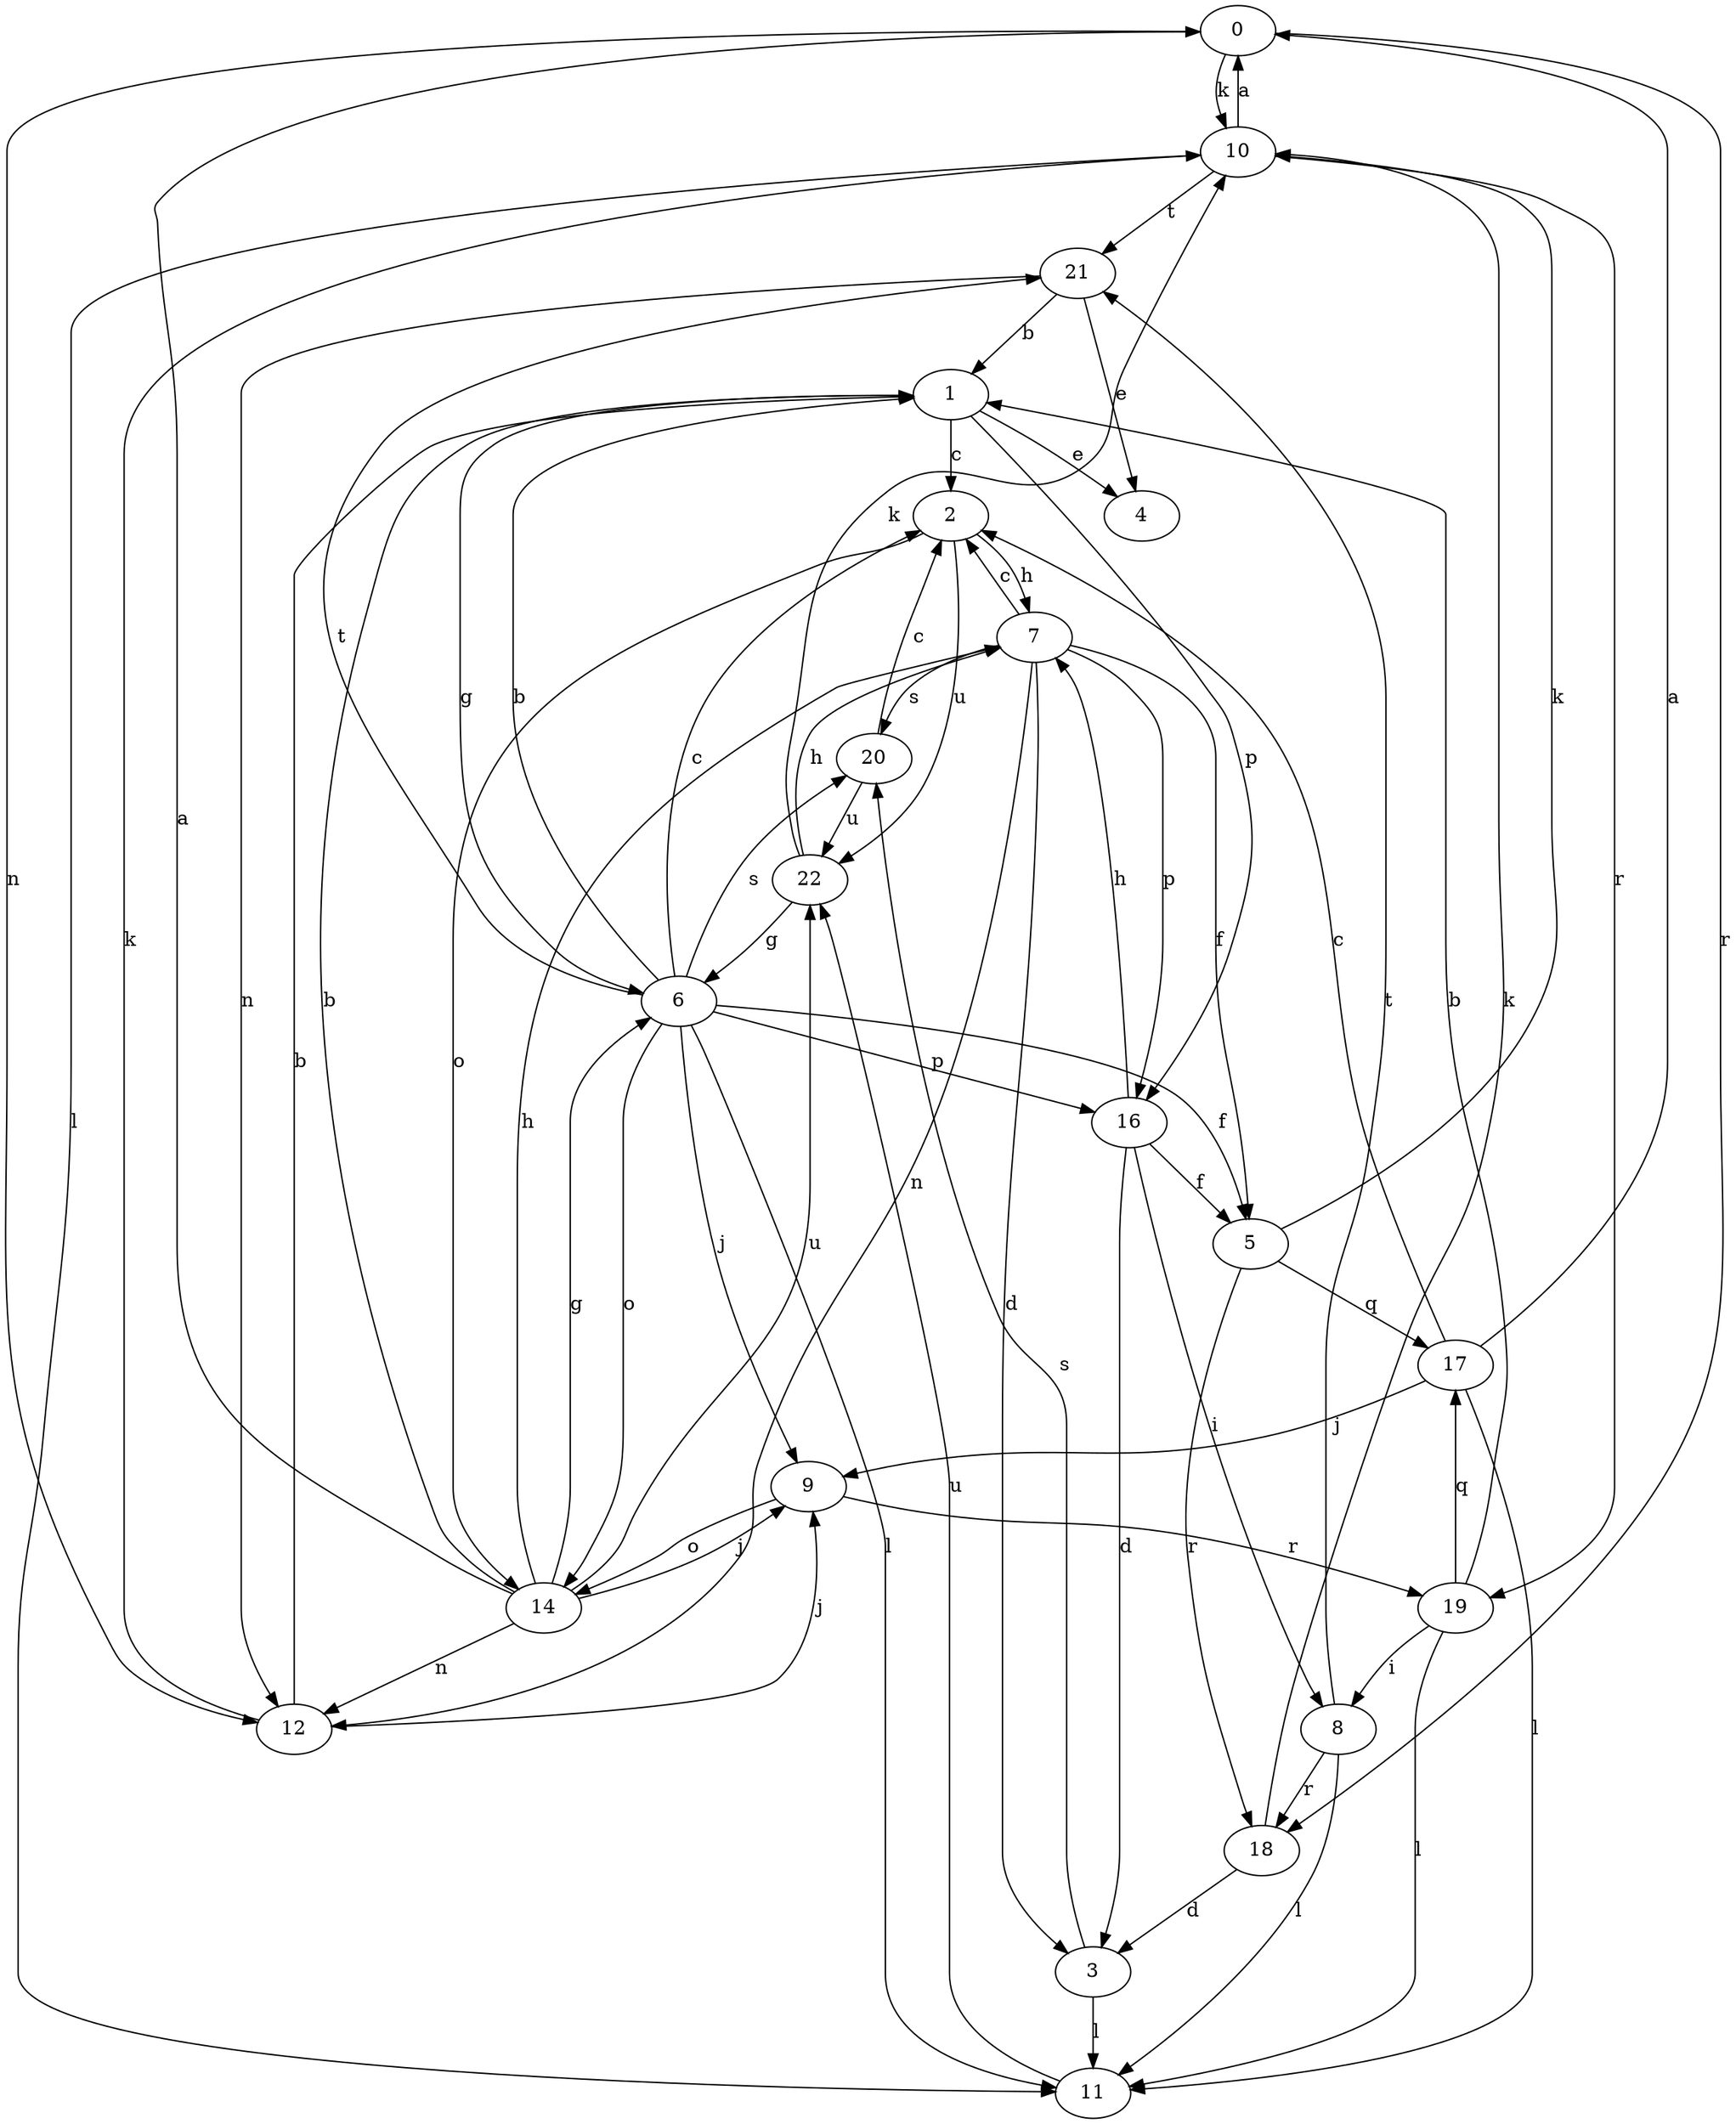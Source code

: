 strict digraph  {
0;
1;
2;
3;
4;
5;
6;
7;
8;
9;
10;
11;
12;
14;
16;
17;
18;
19;
20;
21;
22;
0 -> 10  [label=k];
0 -> 12  [label=n];
0 -> 18  [label=r];
1 -> 2  [label=c];
1 -> 4  [label=e];
1 -> 6  [label=g];
1 -> 16  [label=p];
2 -> 7  [label=h];
2 -> 14  [label=o];
2 -> 22  [label=u];
3 -> 11  [label=l];
3 -> 20  [label=s];
5 -> 10  [label=k];
5 -> 17  [label=q];
5 -> 18  [label=r];
6 -> 1  [label=b];
6 -> 2  [label=c];
6 -> 5  [label=f];
6 -> 9  [label=j];
6 -> 11  [label=l];
6 -> 14  [label=o];
6 -> 16  [label=p];
6 -> 20  [label=s];
6 -> 21  [label=t];
7 -> 2  [label=c];
7 -> 3  [label=d];
7 -> 5  [label=f];
7 -> 12  [label=n];
7 -> 16  [label=p];
7 -> 20  [label=s];
8 -> 11  [label=l];
8 -> 18  [label=r];
8 -> 21  [label=t];
9 -> 14  [label=o];
9 -> 19  [label=r];
10 -> 0  [label=a];
10 -> 11  [label=l];
10 -> 19  [label=r];
10 -> 21  [label=t];
11 -> 22  [label=u];
12 -> 1  [label=b];
12 -> 9  [label=j];
12 -> 10  [label=k];
14 -> 0  [label=a];
14 -> 1  [label=b];
14 -> 6  [label=g];
14 -> 7  [label=h];
14 -> 9  [label=j];
14 -> 12  [label=n];
14 -> 22  [label=u];
16 -> 3  [label=d];
16 -> 5  [label=f];
16 -> 7  [label=h];
16 -> 8  [label=i];
17 -> 0  [label=a];
17 -> 2  [label=c];
17 -> 9  [label=j];
17 -> 11  [label=l];
18 -> 3  [label=d];
18 -> 10  [label=k];
19 -> 1  [label=b];
19 -> 8  [label=i];
19 -> 11  [label=l];
19 -> 17  [label=q];
20 -> 2  [label=c];
20 -> 22  [label=u];
21 -> 1  [label=b];
21 -> 4  [label=e];
21 -> 12  [label=n];
22 -> 6  [label=g];
22 -> 7  [label=h];
22 -> 10  [label=k];
}
